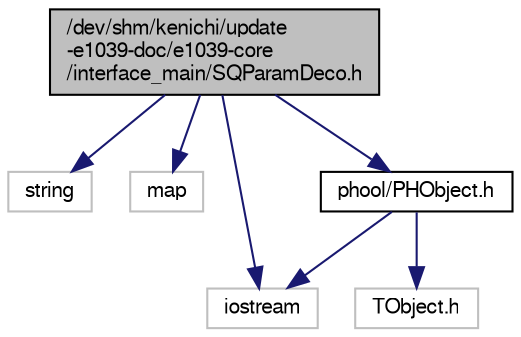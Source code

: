 digraph "/dev/shm/kenichi/update-e1039-doc/e1039-core/interface_main/SQParamDeco.h"
{
  bgcolor="transparent";
  edge [fontname="FreeSans",fontsize="10",labelfontname="FreeSans",labelfontsize="10"];
  node [fontname="FreeSans",fontsize="10",shape=record];
  Node1 [label="/dev/shm/kenichi/update\l-e1039-doc/e1039-core\l/interface_main/SQParamDeco.h",height=0.2,width=0.4,color="black", fillcolor="grey75", style="filled" fontcolor="black"];
  Node1 -> Node2 [color="midnightblue",fontsize="10",style="solid",fontname="FreeSans"];
  Node2 [label="string",height=0.2,width=0.4,color="grey75"];
  Node1 -> Node3 [color="midnightblue",fontsize="10",style="solid",fontname="FreeSans"];
  Node3 [label="map",height=0.2,width=0.4,color="grey75"];
  Node1 -> Node4 [color="midnightblue",fontsize="10",style="solid",fontname="FreeSans"];
  Node4 [label="iostream",height=0.2,width=0.4,color="grey75"];
  Node1 -> Node5 [color="midnightblue",fontsize="10",style="solid",fontname="FreeSans"];
  Node5 [label="phool/PHObject.h",height=0.2,width=0.4,color="black",URL="$df/d32/PHObject_8h.html"];
  Node5 -> Node6 [color="midnightblue",fontsize="10",style="solid",fontname="FreeSans"];
  Node6 [label="TObject.h",height=0.2,width=0.4,color="grey75"];
  Node5 -> Node4 [color="midnightblue",fontsize="10",style="solid",fontname="FreeSans"];
}
